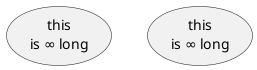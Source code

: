 {
  "sha1": "aovt18uvjcz8zrl1lt22xfux82aqtza",
  "insertion": {
    "when": "2024-05-30T20:48:21.918Z",
    "user": "plantuml@gmail.com"
  }
}
@startuml
usecase foo as "this
is &#8734; long"
usecase foo2 as "this
is <U+221E> long"
@enduml

